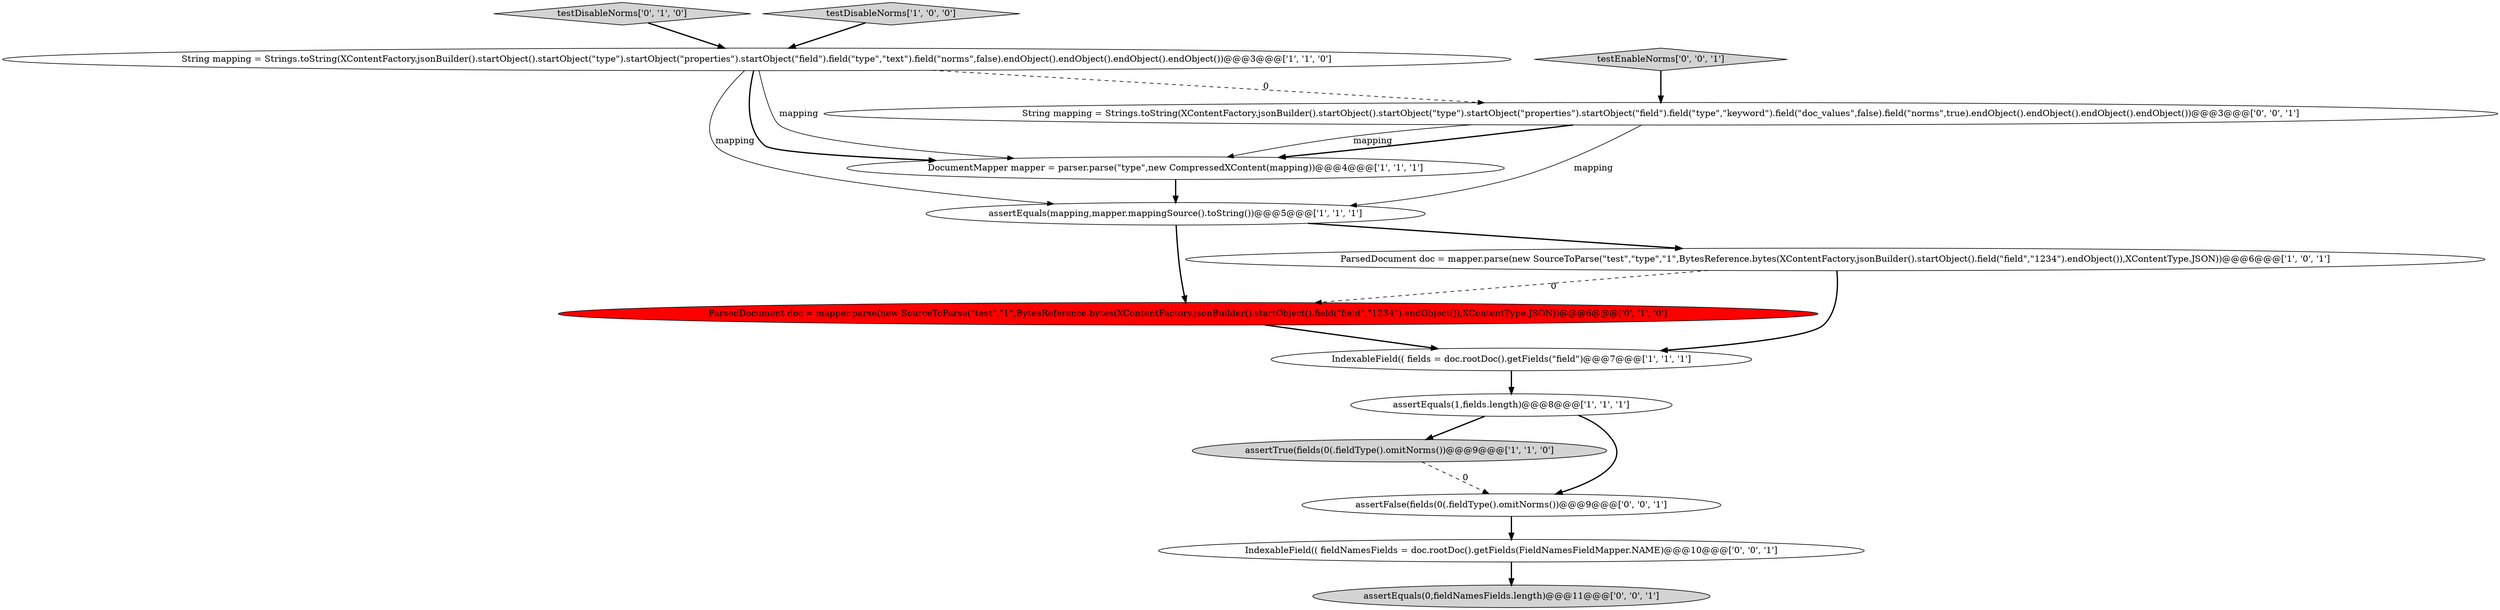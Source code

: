 digraph {
5 [style = filled, label = "IndexableField(( fields = doc.rootDoc().getFields(\"field\")@@@7@@@['1', '1', '1']", fillcolor = white, shape = ellipse image = "AAA0AAABBB1BBB"];
9 [style = filled, label = "ParsedDocument doc = mapper.parse(new SourceToParse(\"test\",\"1\",BytesReference.bytes(XContentFactory.jsonBuilder().startObject().field(\"field\",\"1234\").endObject()),XContentType.JSON))@@@6@@@['0', '1', '0']", fillcolor = red, shape = ellipse image = "AAA1AAABBB2BBB"];
8 [style = filled, label = "testDisableNorms['0', '1', '0']", fillcolor = lightgray, shape = diamond image = "AAA0AAABBB2BBB"];
11 [style = filled, label = "IndexableField(( fieldNamesFields = doc.rootDoc().getFields(FieldNamesFieldMapper.NAME)@@@10@@@['0', '0', '1']", fillcolor = white, shape = ellipse image = "AAA0AAABBB3BBB"];
3 [style = filled, label = "testDisableNorms['1', '0', '0']", fillcolor = lightgray, shape = diamond image = "AAA0AAABBB1BBB"];
13 [style = filled, label = "assertEquals(0,fieldNamesFields.length)@@@11@@@['0', '0', '1']", fillcolor = lightgray, shape = ellipse image = "AAA0AAABBB3BBB"];
14 [style = filled, label = "String mapping = Strings.toString(XContentFactory.jsonBuilder().startObject().startObject(\"type\").startObject(\"properties\").startObject(\"field\").field(\"type\",\"keyword\").field(\"doc_values\",false).field(\"norms\",true).endObject().endObject().endObject().endObject())@@@3@@@['0', '0', '1']", fillcolor = white, shape = ellipse image = "AAA0AAABBB3BBB"];
0 [style = filled, label = "String mapping = Strings.toString(XContentFactory.jsonBuilder().startObject().startObject(\"type\").startObject(\"properties\").startObject(\"field\").field(\"type\",\"text\").field(\"norms\",false).endObject().endObject().endObject().endObject())@@@3@@@['1', '1', '0']", fillcolor = white, shape = ellipse image = "AAA0AAABBB1BBB"];
1 [style = filled, label = "assertEquals(1,fields.length)@@@8@@@['1', '1', '1']", fillcolor = white, shape = ellipse image = "AAA0AAABBB1BBB"];
6 [style = filled, label = "assertEquals(mapping,mapper.mappingSource().toString())@@@5@@@['1', '1', '1']", fillcolor = white, shape = ellipse image = "AAA0AAABBB1BBB"];
12 [style = filled, label = "testEnableNorms['0', '0', '1']", fillcolor = lightgray, shape = diamond image = "AAA0AAABBB3BBB"];
2 [style = filled, label = "assertTrue(fields(0(.fieldType().omitNorms())@@@9@@@['1', '1', '0']", fillcolor = lightgray, shape = ellipse image = "AAA0AAABBB1BBB"];
7 [style = filled, label = "ParsedDocument doc = mapper.parse(new SourceToParse(\"test\",\"type\",\"1\",BytesReference.bytes(XContentFactory.jsonBuilder().startObject().field(\"field\",\"1234\").endObject()),XContentType.JSON))@@@6@@@['1', '0', '1']", fillcolor = white, shape = ellipse image = "AAA0AAABBB1BBB"];
4 [style = filled, label = "DocumentMapper mapper = parser.parse(\"type\",new CompressedXContent(mapping))@@@4@@@['1', '1', '1']", fillcolor = white, shape = ellipse image = "AAA0AAABBB1BBB"];
10 [style = filled, label = "assertFalse(fields(0(.fieldType().omitNorms())@@@9@@@['0', '0', '1']", fillcolor = white, shape = ellipse image = "AAA0AAABBB3BBB"];
14->4 [style = solid, label="mapping"];
4->6 [style = bold, label=""];
3->0 [style = bold, label=""];
2->10 [style = dashed, label="0"];
8->0 [style = bold, label=""];
0->14 [style = dashed, label="0"];
0->6 [style = solid, label="mapping"];
5->1 [style = bold, label=""];
7->5 [style = bold, label=""];
0->4 [style = bold, label=""];
7->9 [style = dashed, label="0"];
11->13 [style = bold, label=""];
0->4 [style = solid, label="mapping"];
12->14 [style = bold, label=""];
9->5 [style = bold, label=""];
1->2 [style = bold, label=""];
6->9 [style = bold, label=""];
6->7 [style = bold, label=""];
1->10 [style = bold, label=""];
14->6 [style = solid, label="mapping"];
14->4 [style = bold, label=""];
10->11 [style = bold, label=""];
}
